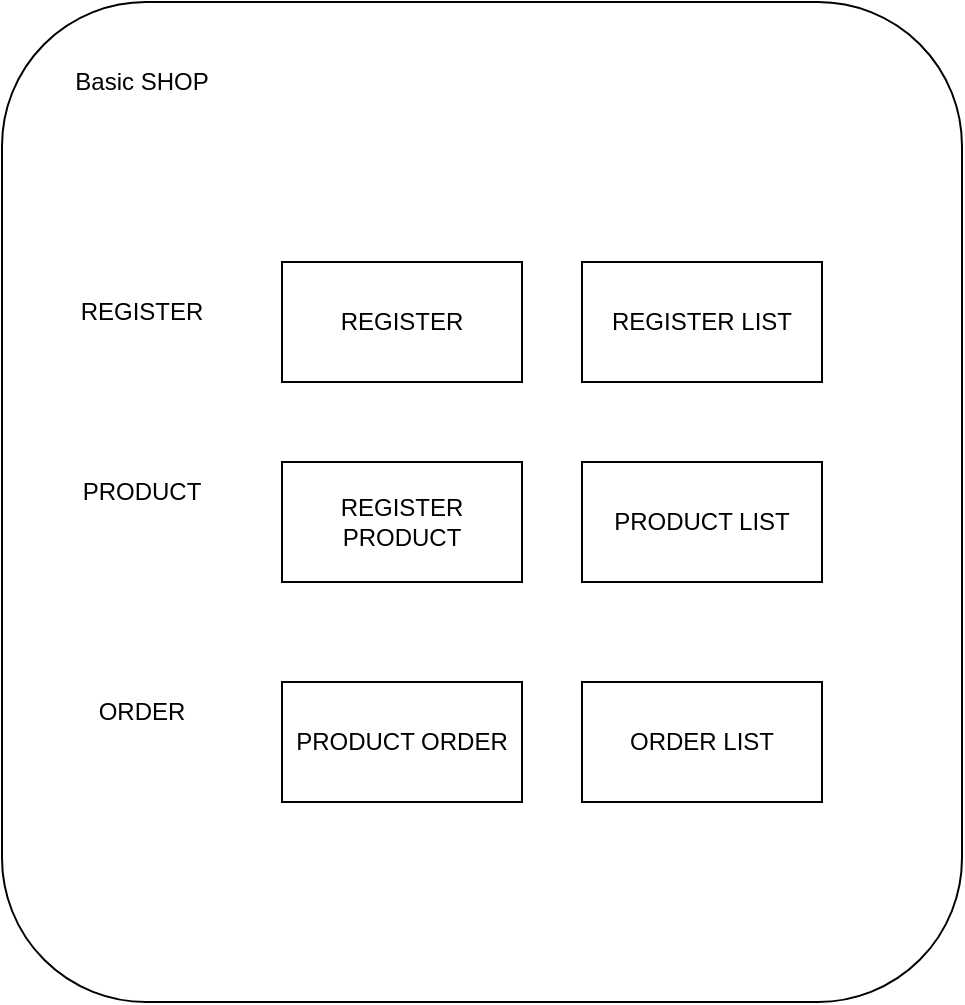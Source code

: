 <mxfile version="20.5.1" type="github"><diagram id="fXQ0Fdf0zkx7rTbdTVUm" name="Page-1"><mxGraphModel dx="844" dy="557" grid="1" gridSize="10" guides="1" tooltips="1" connect="1" arrows="1" fold="1" page="1" pageScale="1" pageWidth="850" pageHeight="1100" math="0" shadow="0"><root><mxCell id="0"/><mxCell id="1" parent="0"/><mxCell id="9zVp4lzi70AOw8R3PJ4l-1" value="" style="rounded=1;whiteSpace=wrap;html=1;" vertex="1" parent="1"><mxGeometry x="110" y="40" width="480" height="500" as="geometry"/></mxCell><mxCell id="9zVp4lzi70AOw8R3PJ4l-2" value="Basic SHOP" style="text;html=1;strokeColor=none;fillColor=none;align=center;verticalAlign=middle;whiteSpace=wrap;rounded=0;" vertex="1" parent="1"><mxGeometry x="120" y="50" width="120" height="60" as="geometry"/></mxCell><mxCell id="9zVp4lzi70AOw8R3PJ4l-3" value="REGISTER" style="text;html=1;strokeColor=none;fillColor=none;align=center;verticalAlign=middle;whiteSpace=wrap;rounded=0;" vertex="1" parent="1"><mxGeometry x="150" y="180" width="60" height="30" as="geometry"/></mxCell><mxCell id="9zVp4lzi70AOw8R3PJ4l-4" value="PRODUCT" style="text;html=1;strokeColor=none;fillColor=none;align=center;verticalAlign=middle;whiteSpace=wrap;rounded=0;" vertex="1" parent="1"><mxGeometry x="150" y="270" width="60" height="30" as="geometry"/></mxCell><mxCell id="9zVp4lzi70AOw8R3PJ4l-5" value="ORDER" style="text;html=1;strokeColor=none;fillColor=none;align=center;verticalAlign=middle;whiteSpace=wrap;rounded=0;" vertex="1" parent="1"><mxGeometry x="150" y="380" width="60" height="30" as="geometry"/></mxCell><mxCell id="9zVp4lzi70AOw8R3PJ4l-6" value="REGISTER" style="rounded=0;whiteSpace=wrap;html=1;" vertex="1" parent="1"><mxGeometry x="250" y="170" width="120" height="60" as="geometry"/></mxCell><mxCell id="9zVp4lzi70AOw8R3PJ4l-7" value="REGISTER LIST" style="rounded=0;whiteSpace=wrap;html=1;" vertex="1" parent="1"><mxGeometry x="400" y="170" width="120" height="60" as="geometry"/></mxCell><mxCell id="9zVp4lzi70AOw8R3PJ4l-8" value="REGISTER PRODUCT" style="rounded=0;whiteSpace=wrap;html=1;" vertex="1" parent="1"><mxGeometry x="250" y="270" width="120" height="60" as="geometry"/></mxCell><mxCell id="9zVp4lzi70AOw8R3PJ4l-9" value="PRODUCT LIST" style="rounded=0;whiteSpace=wrap;html=1;" vertex="1" parent="1"><mxGeometry x="400" y="270" width="120" height="60" as="geometry"/></mxCell><mxCell id="9zVp4lzi70AOw8R3PJ4l-10" value="PRODUCT ORDER" style="rounded=0;whiteSpace=wrap;html=1;" vertex="1" parent="1"><mxGeometry x="250" y="380" width="120" height="60" as="geometry"/></mxCell><mxCell id="9zVp4lzi70AOw8R3PJ4l-11" value="ORDER LIST" style="rounded=0;whiteSpace=wrap;html=1;" vertex="1" parent="1"><mxGeometry x="400" y="380" width="120" height="60" as="geometry"/></mxCell></root></mxGraphModel></diagram></mxfile>